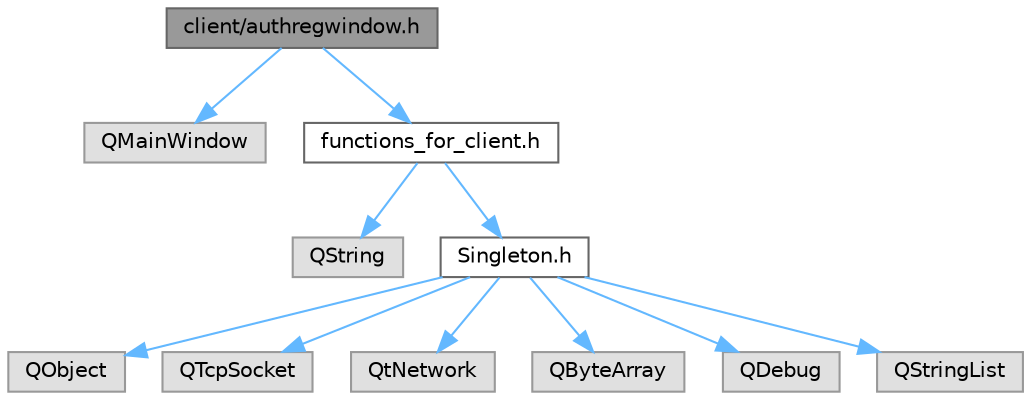 digraph "client/authregwindow.h"
{
 // LATEX_PDF_SIZE
  bgcolor="transparent";
  edge [fontname=Helvetica,fontsize=10,labelfontname=Helvetica,labelfontsize=10];
  node [fontname=Helvetica,fontsize=10,shape=box,height=0.2,width=0.4];
  Node1 [id="Node000001",label="client/authregwindow.h",height=0.2,width=0.4,color="gray40", fillcolor="grey60", style="filled", fontcolor="black",tooltip=" "];
  Node1 -> Node2 [id="edge11_Node000001_Node000002",color="steelblue1",style="solid",tooltip=" "];
  Node2 [id="Node000002",label="QMainWindow",height=0.2,width=0.4,color="grey60", fillcolor="#E0E0E0", style="filled",tooltip=" "];
  Node1 -> Node3 [id="edge12_Node000001_Node000003",color="steelblue1",style="solid",tooltip=" "];
  Node3 [id="Node000003",label="functions_for_client.h",height=0.2,width=0.4,color="grey40", fillcolor="white", style="filled",URL="$functions__for__client_8h.html",tooltip=" "];
  Node3 -> Node4 [id="edge13_Node000003_Node000004",color="steelblue1",style="solid",tooltip=" "];
  Node4 [id="Node000004",label="QString",height=0.2,width=0.4,color="grey60", fillcolor="#E0E0E0", style="filled",tooltip=" "];
  Node3 -> Node5 [id="edge14_Node000003_Node000005",color="steelblue1",style="solid",tooltip=" "];
  Node5 [id="Node000005",label="Singleton.h",height=0.2,width=0.4,color="grey40", fillcolor="white", style="filled",URL="$_singleton_8h.html",tooltip=" "];
  Node5 -> Node6 [id="edge15_Node000005_Node000006",color="steelblue1",style="solid",tooltip=" "];
  Node6 [id="Node000006",label="QObject",height=0.2,width=0.4,color="grey60", fillcolor="#E0E0E0", style="filled",tooltip=" "];
  Node5 -> Node7 [id="edge16_Node000005_Node000007",color="steelblue1",style="solid",tooltip=" "];
  Node7 [id="Node000007",label="QTcpSocket",height=0.2,width=0.4,color="grey60", fillcolor="#E0E0E0", style="filled",tooltip=" "];
  Node5 -> Node8 [id="edge17_Node000005_Node000008",color="steelblue1",style="solid",tooltip=" "];
  Node8 [id="Node000008",label="QtNetwork",height=0.2,width=0.4,color="grey60", fillcolor="#E0E0E0", style="filled",tooltip=" "];
  Node5 -> Node9 [id="edge18_Node000005_Node000009",color="steelblue1",style="solid",tooltip=" "];
  Node9 [id="Node000009",label="QByteArray",height=0.2,width=0.4,color="grey60", fillcolor="#E0E0E0", style="filled",tooltip=" "];
  Node5 -> Node10 [id="edge19_Node000005_Node000010",color="steelblue1",style="solid",tooltip=" "];
  Node10 [id="Node000010",label="QDebug",height=0.2,width=0.4,color="grey60", fillcolor="#E0E0E0", style="filled",tooltip=" "];
  Node5 -> Node11 [id="edge20_Node000005_Node000011",color="steelblue1",style="solid",tooltip=" "];
  Node11 [id="Node000011",label="QStringList",height=0.2,width=0.4,color="grey60", fillcolor="#E0E0E0", style="filled",tooltip=" "];
}
